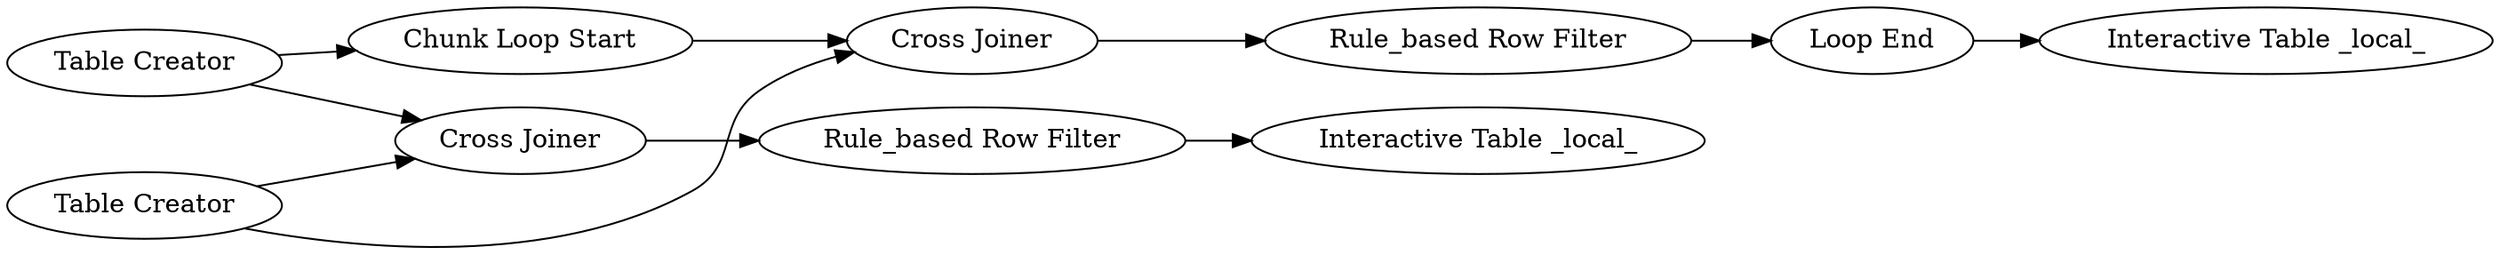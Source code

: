 digraph {
	58 -> 64
	57 -> 59
	63 -> 62
	59 -> 60
	60 -> 65
	62 -> 66
	57 -> 61
	61 -> 64
	58 -> 59
	64 -> 63
	64 [label="Cross Joiner"]
	57 [label="Table Creator"]
	62 [label="Loop End"]
	66 [label="Interactive Table _local_"]
	65 [label="Interactive Table _local_"]
	58 [label="Table Creator"]
	61 [label="Chunk Loop Start"]
	63 [label="Rule_based Row Filter"]
	60 [label="Rule_based Row Filter"]
	59 [label="Cross Joiner"]
	rankdir=LR
}
